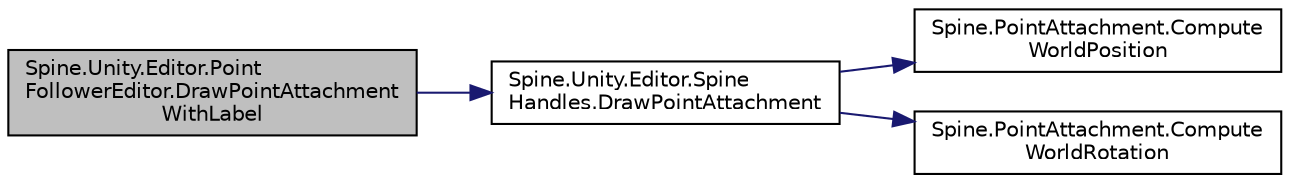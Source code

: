 digraph "Spine.Unity.Editor.PointFollowerEditor.DrawPointAttachmentWithLabel"
{
 // LATEX_PDF_SIZE
  edge [fontname="Helvetica",fontsize="10",labelfontname="Helvetica",labelfontsize="10"];
  node [fontname="Helvetica",fontsize="10",shape=record];
  rankdir="LR";
  Node1 [label="Spine.Unity.Editor.Point\lFollowerEditor.DrawPointAttachment\lWithLabel",height=0.2,width=0.4,color="black", fillcolor="grey75", style="filled", fontcolor="black",tooltip=" "];
  Node1 -> Node2 [color="midnightblue",fontsize="10",style="solid",fontname="Helvetica"];
  Node2 [label="Spine.Unity.Editor.Spine\lHandles.DrawPointAttachment",height=0.2,width=0.4,color="black", fillcolor="white", style="filled",URL="$class_spine_1_1_unity_1_1_editor_1_1_spine_handles.html#af6434f9ad300b2867bd2dd9bd2624285",tooltip=" "];
  Node2 -> Node3 [color="midnightblue",fontsize="10",style="solid",fontname="Helvetica"];
  Node3 [label="Spine.PointAttachment.Compute\lWorldPosition",height=0.2,width=0.4,color="black", fillcolor="white", style="filled",URL="$class_spine_1_1_point_attachment.html#af707129ef2f4326fa176b55c8944d2a4",tooltip=" "];
  Node2 -> Node4 [color="midnightblue",fontsize="10",style="solid",fontname="Helvetica"];
  Node4 [label="Spine.PointAttachment.Compute\lWorldRotation",height=0.2,width=0.4,color="black", fillcolor="white", style="filled",URL="$class_spine_1_1_point_attachment.html#a62471f0abf986ae7b095152a17ae5f99",tooltip=" "];
}

